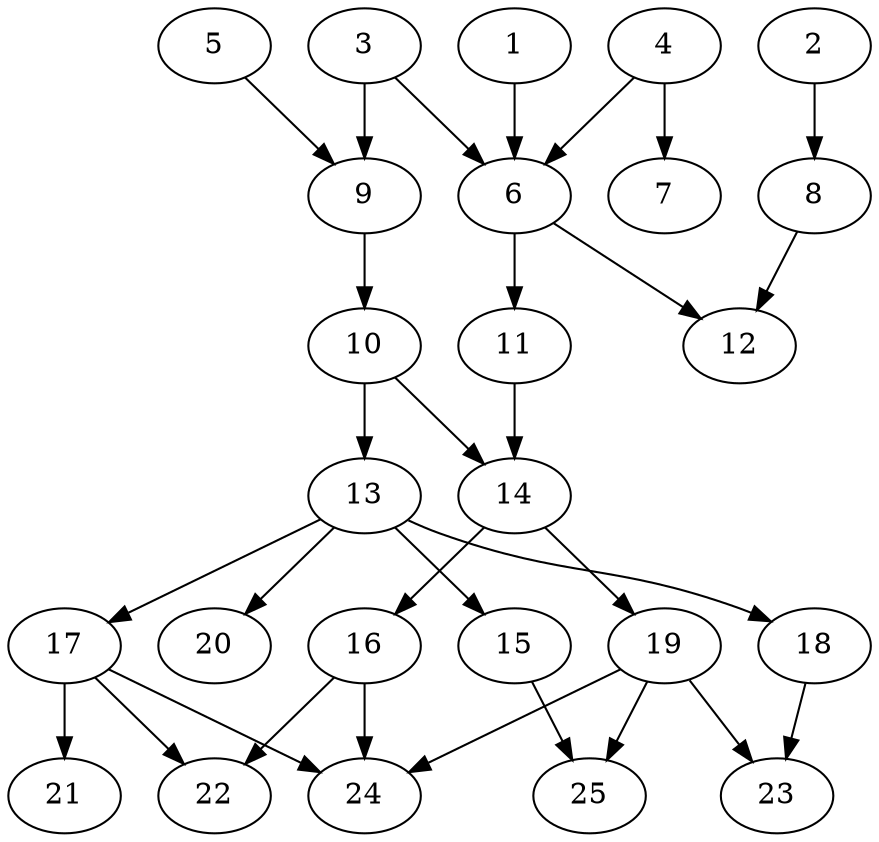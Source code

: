 // DAG (tier=2-normal, mode=compute, n=25, ccr=0.385, fat=0.505, density=0.435, regular=0.461, jump=0.105, mindata=524288, maxdata=8388608)
// DAG automatically generated by daggen at Sun Aug 24 16:33:33 2025
// /home/ermia/Project/Environments/daggen/bin/daggen --dot --ccr 0.385 --fat 0.505 --regular 0.461 --density 0.435 --jump 0.105 --mindata 524288 --maxdata 8388608 -n 25 
digraph G {
  1 [size="11948816050653040", alpha="0.02", expect_size="5974408025326520"]
  1 -> 6 [size ="353329007820800"]
  2 [size="245490758883243904", alpha="0.19", expect_size="122745379441621952"]
  2 -> 8 [size ="366072444223488"]
  3 [size="104309384117644951552", alpha="0.01", expect_size="52154692058822475776"]
  3 -> 6 [size ="177271495196672"]
  3 -> 9 [size ="177271495196672"]
  4 [size="244965803566513", alpha="0.04", expect_size="122482901783256"]
  4 -> 6 [size ="4832517685248"]
  4 -> 7 [size ="4832517685248"]
  5 [size="582657214955288", alpha="0.01", expect_size="291328607477644"]
  5 -> 9 [size ="14860930777088"]
  6 [size="11063092484635623424", alpha="0.08", expect_size="5531546242317811712"]
  6 -> 11 [size ="39719857553408"]
  6 -> 12 [size ="39719857553408"]
  7 [size="233008253839925920", alpha="0.16", expect_size="116504126919962960"]
  8 [size="31372708872716288000", alpha="0.02", expect_size="15686354436358144000"]
  8 -> 12 [size ="79577690931200"]
  9 [size="332562763117470", alpha="0.18", expect_size="166281381558735"]
  9 -> 10 [size ="16324440883200"]
  10 [size="214914353950148384", alpha="0.17", expect_size="107457176975074192"]
  10 -> 13 [size ="82602992074752"]
  10 -> 14 [size ="82602992074752"]
  11 [size="11763561537761780", alpha="0.18", expect_size="5881780768880890"]
  11 -> 14 [size ="415044466638848"]
  12 [size="3452700775912833024", alpha="0.05", expect_size="1726350387956416512"]
  13 [size="798115533775654", alpha="0.07", expect_size="399057766887827"]
  13 -> 15 [size ="17105915215872"]
  13 -> 17 [size ="17105915215872"]
  13 -> 18 [size ="17105915215872"]
  13 -> 20 [size ="17105915215872"]
  14 [size="3364908783380392", alpha="0.18", expect_size="1682454391690196"]
  14 -> 16 [size ="59309815758848"]
  14 -> 19 [size ="59309815758848"]
  15 [size="4464347612014706688", alpha="0.10", expect_size="2232173806007353344"]
  15 -> 25 [size ="21690121715712"]
  16 [size="23260959564707840", alpha="0.06", expect_size="11630479782353920"]
  16 -> 22 [size ="33789724065792"]
  16 -> 24 [size ="33789724065792"]
  17 [size="222191989530725216", alpha="0.14", expect_size="111095994765362608"]
  17 -> 21 [size ="94816805322752"]
  17 -> 22 [size ="94816805322752"]
  17 -> 24 [size ="94816805322752"]
  18 [size="3849961712332916", alpha="0.12", expect_size="1924980856166458"]
  18 -> 23 [size ="331993262850048"]
  19 [size="58686094769651712000", alpha="0.11", expect_size="29343047384825856000"]
  19 -> 23 [size ="120812942131200"]
  19 -> 24 [size ="120812942131200"]
  19 -> 25 [size ="120812942131200"]
  20 [size="1565809896320925696", alpha="0.04", expect_size="782904948160462848"]
  21 [size="27790163365426036", alpha="0.11", expect_size="13895081682713018"]
  22 [size="11743456633864632", alpha="0.01", expect_size="5871728316932316"]
  23 [size="6360472588503073", alpha="0.00", expect_size="3180236294251536"]
  24 [size="43601912858688264", alpha="0.13", expect_size="21800956429344132"]
  25 [size="20156135654122260", alpha="0.14", expect_size="10078067827061130"]
}